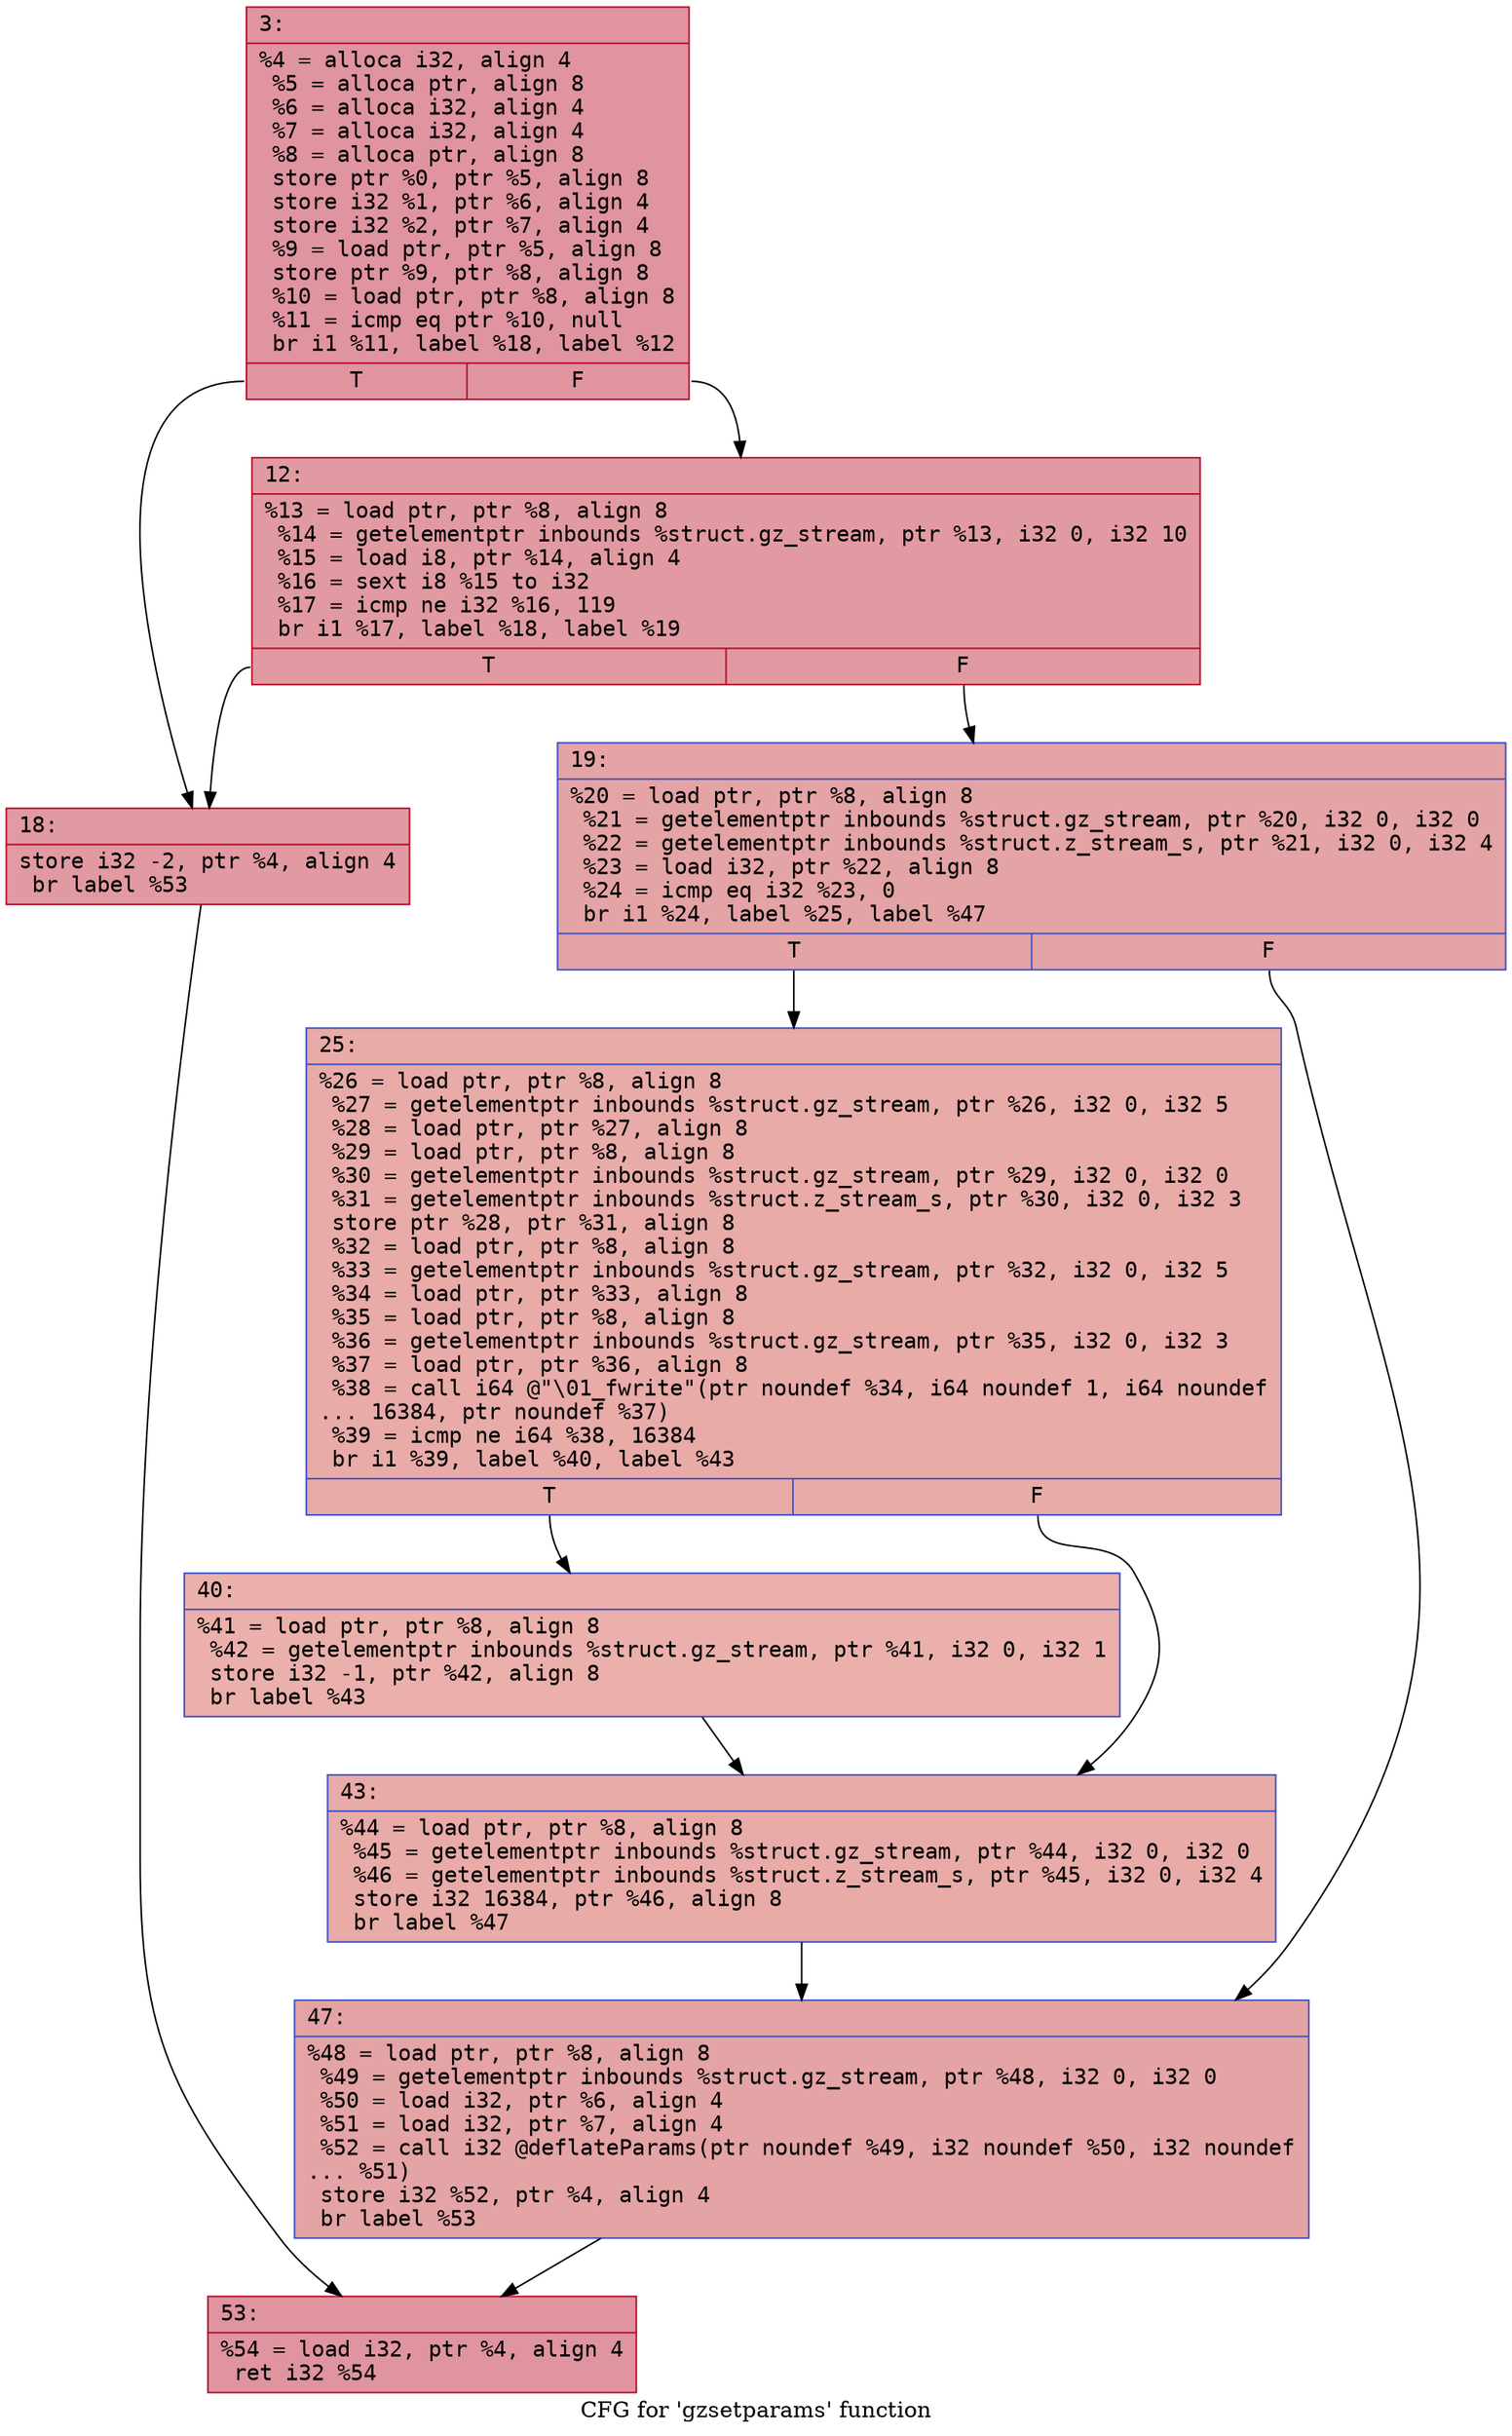 digraph "CFG for 'gzsetparams' function" {
	label="CFG for 'gzsetparams' function";

	Node0x600001033480 [shape=record,color="#b70d28ff", style=filled, fillcolor="#b70d2870" fontname="Courier",label="{3:\l|  %4 = alloca i32, align 4\l  %5 = alloca ptr, align 8\l  %6 = alloca i32, align 4\l  %7 = alloca i32, align 4\l  %8 = alloca ptr, align 8\l  store ptr %0, ptr %5, align 8\l  store i32 %1, ptr %6, align 4\l  store i32 %2, ptr %7, align 4\l  %9 = load ptr, ptr %5, align 8\l  store ptr %9, ptr %8, align 8\l  %10 = load ptr, ptr %8, align 8\l  %11 = icmp eq ptr %10, null\l  br i1 %11, label %18, label %12\l|{<s0>T|<s1>F}}"];
	Node0x600001033480:s0 -> Node0x600001033520[tooltip="3 -> 18\nProbability 37.50%" ];
	Node0x600001033480:s1 -> Node0x6000010334d0[tooltip="3 -> 12\nProbability 62.50%" ];
	Node0x6000010334d0 [shape=record,color="#b70d28ff", style=filled, fillcolor="#bb1b2c70" fontname="Courier",label="{12:\l|  %13 = load ptr, ptr %8, align 8\l  %14 = getelementptr inbounds %struct.gz_stream, ptr %13, i32 0, i32 10\l  %15 = load i8, ptr %14, align 4\l  %16 = sext i8 %15 to i32\l  %17 = icmp ne i32 %16, 119\l  br i1 %17, label %18, label %19\l|{<s0>T|<s1>F}}"];
	Node0x6000010334d0:s0 -> Node0x600001033520[tooltip="12 -> 18\nProbability 50.00%" ];
	Node0x6000010334d0:s1 -> Node0x600001033570[tooltip="12 -> 19\nProbability 50.00%" ];
	Node0x600001033520 [shape=record,color="#b70d28ff", style=filled, fillcolor="#bb1b2c70" fontname="Courier",label="{18:\l|  store i32 -2, ptr %4, align 4\l  br label %53\l}"];
	Node0x600001033520 -> Node0x600001033700[tooltip="18 -> 53\nProbability 100.00%" ];
	Node0x600001033570 [shape=record,color="#3d50c3ff", style=filled, fillcolor="#c32e3170" fontname="Courier",label="{19:\l|  %20 = load ptr, ptr %8, align 8\l  %21 = getelementptr inbounds %struct.gz_stream, ptr %20, i32 0, i32 0\l  %22 = getelementptr inbounds %struct.z_stream_s, ptr %21, i32 0, i32 4\l  %23 = load i32, ptr %22, align 8\l  %24 = icmp eq i32 %23, 0\l  br i1 %24, label %25, label %47\l|{<s0>T|<s1>F}}"];
	Node0x600001033570:s0 -> Node0x6000010335c0[tooltip="19 -> 25\nProbability 37.50%" ];
	Node0x600001033570:s1 -> Node0x6000010336b0[tooltip="19 -> 47\nProbability 62.50%" ];
	Node0x6000010335c0 [shape=record,color="#3d50c3ff", style=filled, fillcolor="#cc403a70" fontname="Courier",label="{25:\l|  %26 = load ptr, ptr %8, align 8\l  %27 = getelementptr inbounds %struct.gz_stream, ptr %26, i32 0, i32 5\l  %28 = load ptr, ptr %27, align 8\l  %29 = load ptr, ptr %8, align 8\l  %30 = getelementptr inbounds %struct.gz_stream, ptr %29, i32 0, i32 0\l  %31 = getelementptr inbounds %struct.z_stream_s, ptr %30, i32 0, i32 3\l  store ptr %28, ptr %31, align 8\l  %32 = load ptr, ptr %8, align 8\l  %33 = getelementptr inbounds %struct.gz_stream, ptr %32, i32 0, i32 5\l  %34 = load ptr, ptr %33, align 8\l  %35 = load ptr, ptr %8, align 8\l  %36 = getelementptr inbounds %struct.gz_stream, ptr %35, i32 0, i32 3\l  %37 = load ptr, ptr %36, align 8\l  %38 = call i64 @\"\\01_fwrite\"(ptr noundef %34, i64 noundef 1, i64 noundef\l... 16384, ptr noundef %37)\l  %39 = icmp ne i64 %38, 16384\l  br i1 %39, label %40, label %43\l|{<s0>T|<s1>F}}"];
	Node0x6000010335c0:s0 -> Node0x600001033610[tooltip="25 -> 40\nProbability 50.00%" ];
	Node0x6000010335c0:s1 -> Node0x600001033660[tooltip="25 -> 43\nProbability 50.00%" ];
	Node0x600001033610 [shape=record,color="#3d50c3ff", style=filled, fillcolor="#d24b4070" fontname="Courier",label="{40:\l|  %41 = load ptr, ptr %8, align 8\l  %42 = getelementptr inbounds %struct.gz_stream, ptr %41, i32 0, i32 1\l  store i32 -1, ptr %42, align 8\l  br label %43\l}"];
	Node0x600001033610 -> Node0x600001033660[tooltip="40 -> 43\nProbability 100.00%" ];
	Node0x600001033660 [shape=record,color="#3d50c3ff", style=filled, fillcolor="#cc403a70" fontname="Courier",label="{43:\l|  %44 = load ptr, ptr %8, align 8\l  %45 = getelementptr inbounds %struct.gz_stream, ptr %44, i32 0, i32 0\l  %46 = getelementptr inbounds %struct.z_stream_s, ptr %45, i32 0, i32 4\l  store i32 16384, ptr %46, align 8\l  br label %47\l}"];
	Node0x600001033660 -> Node0x6000010336b0[tooltip="43 -> 47\nProbability 100.00%" ];
	Node0x6000010336b0 [shape=record,color="#3d50c3ff", style=filled, fillcolor="#c32e3170" fontname="Courier",label="{47:\l|  %48 = load ptr, ptr %8, align 8\l  %49 = getelementptr inbounds %struct.gz_stream, ptr %48, i32 0, i32 0\l  %50 = load i32, ptr %6, align 4\l  %51 = load i32, ptr %7, align 4\l  %52 = call i32 @deflateParams(ptr noundef %49, i32 noundef %50, i32 noundef\l... %51)\l  store i32 %52, ptr %4, align 4\l  br label %53\l}"];
	Node0x6000010336b0 -> Node0x600001033700[tooltip="47 -> 53\nProbability 100.00%" ];
	Node0x600001033700 [shape=record,color="#b70d28ff", style=filled, fillcolor="#b70d2870" fontname="Courier",label="{53:\l|  %54 = load i32, ptr %4, align 4\l  ret i32 %54\l}"];
}
